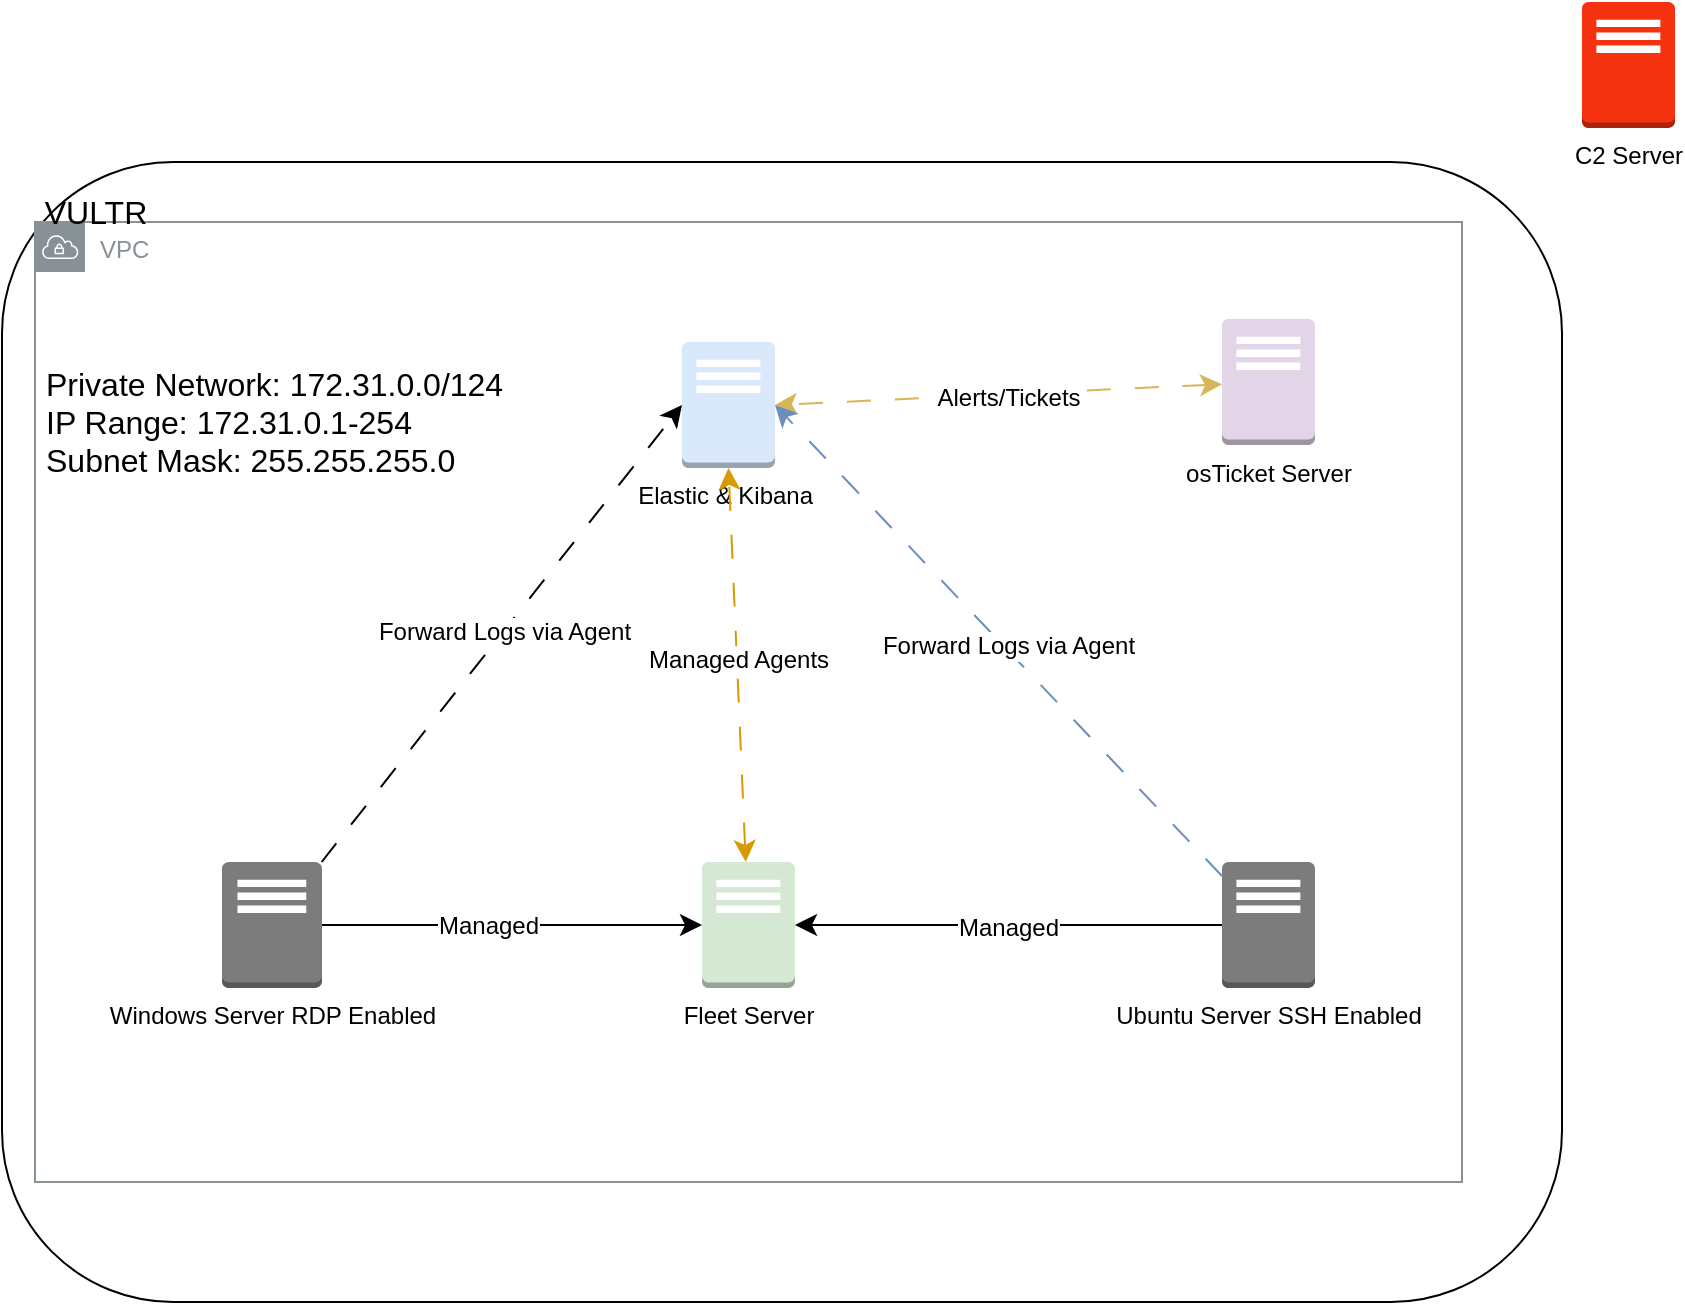 <mxfile version="24.7.10">
  <diagram name="Page-1" id="zZPcGtBqzwjNFoHKb9Ic">
    <mxGraphModel dx="1747" dy="1840" grid="1" gridSize="10" guides="1" tooltips="1" connect="1" arrows="1" fold="1" page="0" pageScale="1" pageWidth="850" pageHeight="1100" math="0" shadow="0">
      <root>
        <mxCell id="0" />
        <mxCell id="1" parent="0" />
        <mxCell id="t4ijGXM-qIn6IghEhjj7-8" value="" style="rounded=1;whiteSpace=wrap;html=1;" vertex="1" parent="1">
          <mxGeometry x="-480" y="-400" width="780" height="570" as="geometry" />
        </mxCell>
        <mxCell id="t4ijGXM-qIn6IghEhjj7-10" value="VPC" style="sketch=0;outlineConnect=0;gradientColor=none;html=1;whiteSpace=wrap;fontSize=12;fontStyle=0;shape=mxgraph.aws4.group;grIcon=mxgraph.aws4.group_vpc;strokeColor=#879196;fillColor=none;verticalAlign=top;align=left;spacingLeft=30;fontColor=#879196;dashed=0;" vertex="1" parent="1">
          <mxGeometry x="-463.5" y="-370" width="713.5" height="480" as="geometry" />
        </mxCell>
        <mxCell id="t4ijGXM-qIn6IghEhjj7-12" style="edgeStyle=none;curved=1;rounded=0;orthogonalLoop=1;jettySize=auto;html=1;fontSize=12;startSize=8;endSize=8;" edge="1" parent="1" source="t4ijGXM-qIn6IghEhjj7-2" target="t4ijGXM-qIn6IghEhjj7-5">
          <mxGeometry relative="1" as="geometry" />
        </mxCell>
        <mxCell id="t4ijGXM-qIn6IghEhjj7-13" value="Managed" style="edgeLabel;html=1;align=center;verticalAlign=middle;resizable=0;points=[];fontSize=12;" vertex="1" connectable="0" parent="t4ijGXM-qIn6IghEhjj7-12">
          <mxGeometry x="0.002" y="1" relative="1" as="geometry">
            <mxPoint as="offset" />
          </mxGeometry>
        </mxCell>
        <mxCell id="t4ijGXM-qIn6IghEhjj7-2" value="Ubuntu Server SSH Enabled" style="outlineConnect=0;dashed=0;verticalLabelPosition=bottom;verticalAlign=top;align=center;html=1;shape=mxgraph.aws3.traditional_server;fillColor=#7D7C7C;gradientColor=none;" vertex="1" parent="1">
          <mxGeometry x="130" y="-50" width="46.5" height="63" as="geometry" />
        </mxCell>
        <mxCell id="t4ijGXM-qIn6IghEhjj7-3" value="Elastic &amp;amp; Kibana&amp;nbsp;" style="outlineConnect=0;dashed=0;verticalLabelPosition=bottom;verticalAlign=top;align=center;html=1;shape=mxgraph.aws3.traditional_server;fillColor=#dae8fc;strokeColor=#6c8ebf;" vertex="1" parent="1">
          <mxGeometry x="-140" y="-310" width="46.5" height="63" as="geometry" />
        </mxCell>
        <mxCell id="t4ijGXM-qIn6IghEhjj7-4" value="Windows Server RDP Enabled" style="outlineConnect=0;dashed=0;verticalLabelPosition=bottom;verticalAlign=top;align=center;html=1;shape=mxgraph.aws3.traditional_server;fillColor=#7D7C7C;gradientColor=none;" vertex="1" parent="1">
          <mxGeometry x="-370" y="-50" width="50" height="63" as="geometry" />
        </mxCell>
        <mxCell id="t4ijGXM-qIn6IghEhjj7-5" value="Fleet Server" style="outlineConnect=0;dashed=0;verticalLabelPosition=bottom;verticalAlign=top;align=center;html=1;shape=mxgraph.aws3.traditional_server;fillColor=#d5e8d4;strokeColor=#82b366;" vertex="1" parent="1">
          <mxGeometry x="-130" y="-50" width="46.5" height="63" as="geometry" />
        </mxCell>
        <mxCell id="t4ijGXM-qIn6IghEhjj7-6" value="osTicket Server" style="outlineConnect=0;dashed=0;verticalLabelPosition=bottom;verticalAlign=top;align=center;html=1;shape=mxgraph.aws3.traditional_server;fillColor=#e1d5e7;strokeColor=#9673a6;" vertex="1" parent="1">
          <mxGeometry x="130" y="-321.5" width="46.5" height="63" as="geometry" />
        </mxCell>
        <mxCell id="t4ijGXM-qIn6IghEhjj7-7" value="C2 Server" style="outlineConnect=0;dashed=0;verticalLabelPosition=bottom;verticalAlign=top;align=center;html=1;shape=mxgraph.aws3.traditional_server;fillColor=#f5320f;strokeColor=#b85450;" vertex="1" parent="1">
          <mxGeometry x="310" y="-480" width="46.5" height="63" as="geometry" />
        </mxCell>
        <mxCell id="t4ijGXM-qIn6IghEhjj7-9" value="VULTR" style="text;html=1;align=center;verticalAlign=middle;whiteSpace=wrap;rounded=0;fontSize=16;" vertex="1" parent="1">
          <mxGeometry x="-463.5" y="-390" width="60" height="30" as="geometry" />
        </mxCell>
        <mxCell id="t4ijGXM-qIn6IghEhjj7-11" style="edgeStyle=none;curved=1;rounded=0;orthogonalLoop=1;jettySize=auto;html=1;entryX=0;entryY=0.5;entryDx=0;entryDy=0;entryPerimeter=0;fontSize=12;startSize=8;endSize=8;" edge="1" parent="1" source="t4ijGXM-qIn6IghEhjj7-4" target="t4ijGXM-qIn6IghEhjj7-5">
          <mxGeometry relative="1" as="geometry" />
        </mxCell>
        <mxCell id="t4ijGXM-qIn6IghEhjj7-14" value="Managed" style="edgeLabel;html=1;align=center;verticalAlign=middle;resizable=0;points=[];fontSize=12;" vertex="1" connectable="0" parent="t4ijGXM-qIn6IghEhjj7-11">
          <mxGeometry x="-0.132" y="1" relative="1" as="geometry">
            <mxPoint y="1" as="offset" />
          </mxGeometry>
        </mxCell>
        <mxCell id="t4ijGXM-qIn6IghEhjj7-15" style="edgeStyle=none;curved=1;rounded=0;orthogonalLoop=1;jettySize=auto;html=1;entryX=0.5;entryY=1;entryDx=0;entryDy=0;entryPerimeter=0;fontSize=12;startSize=8;endSize=8;startArrow=classic;startFill=1;fillColor=#ffe6cc;strokeColor=#d79b00;dashed=1;dashPattern=12 12;" edge="1" parent="1" source="t4ijGXM-qIn6IghEhjj7-5" target="t4ijGXM-qIn6IghEhjj7-3">
          <mxGeometry relative="1" as="geometry" />
        </mxCell>
        <mxCell id="t4ijGXM-qIn6IghEhjj7-18" value="Managed Agents" style="edgeLabel;html=1;align=center;verticalAlign=middle;resizable=0;points=[];fontSize=12;" vertex="1" connectable="0" parent="t4ijGXM-qIn6IghEhjj7-15">
          <mxGeometry x="0.026" relative="1" as="geometry">
            <mxPoint as="offset" />
          </mxGeometry>
        </mxCell>
        <mxCell id="t4ijGXM-qIn6IghEhjj7-16" style="edgeStyle=none;curved=1;rounded=0;orthogonalLoop=1;jettySize=auto;html=1;entryX=1;entryY=0.5;entryDx=0;entryDy=0;entryPerimeter=0;fontSize=12;startSize=8;endSize=8;fillColor=#fff2cc;strokeColor=#d6b656;startArrow=classic;startFill=1;dashed=1;dashPattern=12 12;" edge="1" parent="1" source="t4ijGXM-qIn6IghEhjj7-6" target="t4ijGXM-qIn6IghEhjj7-3">
          <mxGeometry relative="1" as="geometry" />
        </mxCell>
        <mxCell id="t4ijGXM-qIn6IghEhjj7-17" value="Alerts/Tickets" style="edgeLabel;html=1;align=center;verticalAlign=middle;resizable=0;points=[];fontSize=12;" vertex="1" connectable="0" parent="t4ijGXM-qIn6IghEhjj7-16">
          <mxGeometry x="-0.042" y="1" relative="1" as="geometry">
            <mxPoint y="1" as="offset" />
          </mxGeometry>
        </mxCell>
        <mxCell id="t4ijGXM-qIn6IghEhjj7-20" style="edgeStyle=none;curved=1;rounded=0;orthogonalLoop=1;jettySize=auto;html=1;entryX=0;entryY=0.5;entryDx=0;entryDy=0;entryPerimeter=0;fontSize=12;startSize=8;endSize=8;dashed=1;dashPattern=12 12;" edge="1" parent="1" source="t4ijGXM-qIn6IghEhjj7-4" target="t4ijGXM-qIn6IghEhjj7-3">
          <mxGeometry relative="1" as="geometry" />
        </mxCell>
        <mxCell id="t4ijGXM-qIn6IghEhjj7-22" value="Forward Logs via Agent" style="edgeLabel;html=1;align=center;verticalAlign=middle;resizable=0;points=[];fontSize=12;" vertex="1" connectable="0" parent="t4ijGXM-qIn6IghEhjj7-20">
          <mxGeometry x="0.011" relative="1" as="geometry">
            <mxPoint as="offset" />
          </mxGeometry>
        </mxCell>
        <mxCell id="t4ijGXM-qIn6IghEhjj7-21" style="edgeStyle=none;curved=1;rounded=0;orthogonalLoop=1;jettySize=auto;html=1;entryX=1;entryY=0.5;entryDx=0;entryDy=0;entryPerimeter=0;fontSize=12;startSize=8;endSize=8;fillColor=#dae8fc;strokeColor=#6c8ebf;dashed=1;dashPattern=12 12;" edge="1" parent="1" source="t4ijGXM-qIn6IghEhjj7-2" target="t4ijGXM-qIn6IghEhjj7-3">
          <mxGeometry relative="1" as="geometry" />
        </mxCell>
        <mxCell id="t4ijGXM-qIn6IghEhjj7-23" value="Forward Logs via Agent" style="edgeLabel;html=1;align=center;verticalAlign=middle;resizable=0;points=[];fontSize=12;" vertex="1" connectable="0" parent="t4ijGXM-qIn6IghEhjj7-21">
          <mxGeometry x="-0.029" y="-2" relative="1" as="geometry">
            <mxPoint as="offset" />
          </mxGeometry>
        </mxCell>
        <mxCell id="t4ijGXM-qIn6IghEhjj7-24" value="Private Network: 172.31.0.0/124&lt;div&gt;IP Range: 172.31.0.1-254&amp;nbsp;&lt;/div&gt;&lt;div&gt;Subnet Mask: 255.255.255.0&lt;/div&gt;" style="text;html=1;align=left;verticalAlign=middle;whiteSpace=wrap;rounded=0;fontSize=16;" vertex="1" parent="1">
          <mxGeometry x="-460" y="-310" width="260" height="80" as="geometry" />
        </mxCell>
      </root>
    </mxGraphModel>
  </diagram>
</mxfile>
